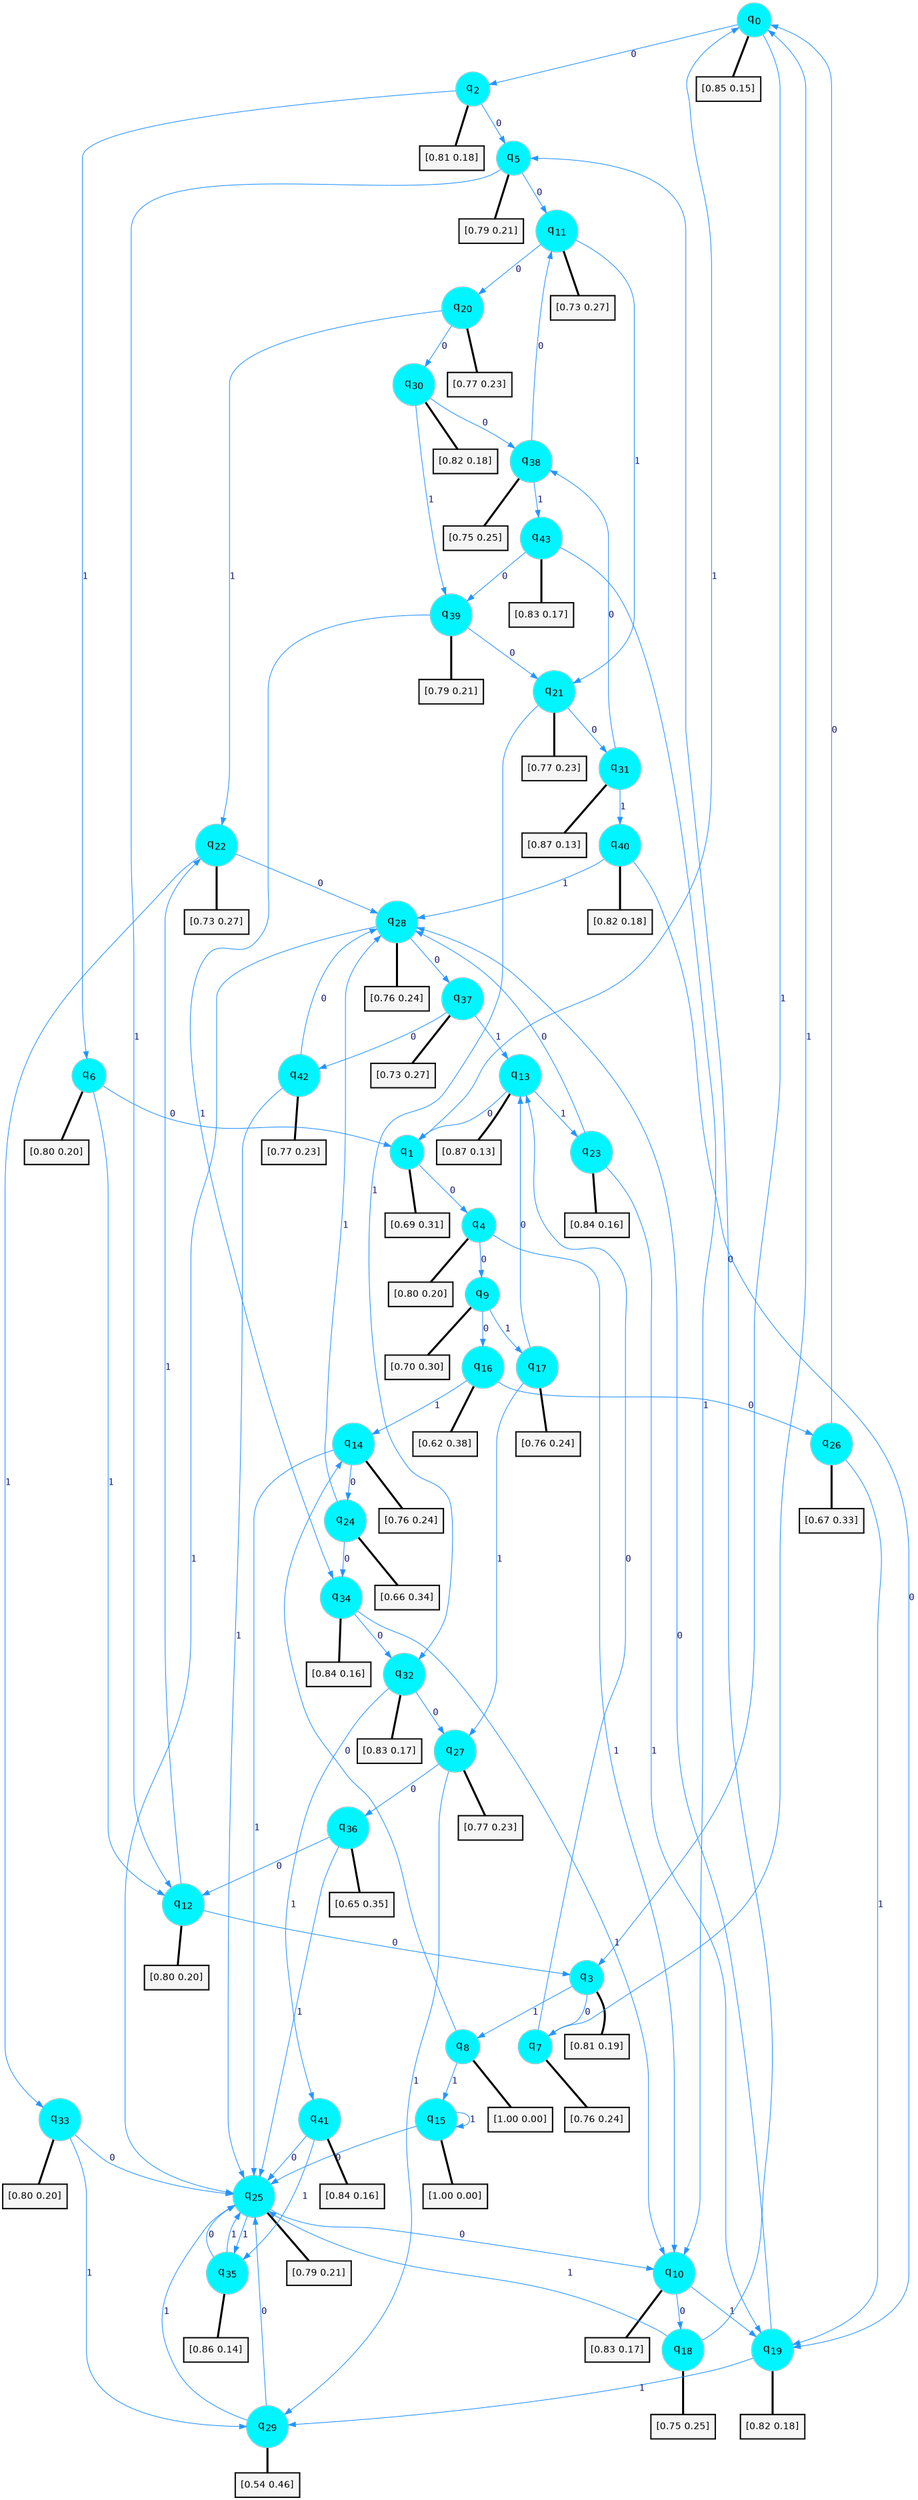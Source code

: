 digraph G {
graph [
bgcolor=transparent, dpi=300, rankdir=TD, size="40,25"];
node [
color=gray, fillcolor=turquoise1, fontcolor=black, fontname=Helvetica, fontsize=16, fontweight=bold, shape=circle, style=filled];
edge [
arrowsize=1, color=dodgerblue1, fontcolor=midnightblue, fontname=courier, fontweight=bold, penwidth=1, style=solid, weight=20];
0[label=<q<SUB>0</SUB>>];
1[label=<q<SUB>1</SUB>>];
2[label=<q<SUB>2</SUB>>];
3[label=<q<SUB>3</SUB>>];
4[label=<q<SUB>4</SUB>>];
5[label=<q<SUB>5</SUB>>];
6[label=<q<SUB>6</SUB>>];
7[label=<q<SUB>7</SUB>>];
8[label=<q<SUB>8</SUB>>];
9[label=<q<SUB>9</SUB>>];
10[label=<q<SUB>10</SUB>>];
11[label=<q<SUB>11</SUB>>];
12[label=<q<SUB>12</SUB>>];
13[label=<q<SUB>13</SUB>>];
14[label=<q<SUB>14</SUB>>];
15[label=<q<SUB>15</SUB>>];
16[label=<q<SUB>16</SUB>>];
17[label=<q<SUB>17</SUB>>];
18[label=<q<SUB>18</SUB>>];
19[label=<q<SUB>19</SUB>>];
20[label=<q<SUB>20</SUB>>];
21[label=<q<SUB>21</SUB>>];
22[label=<q<SUB>22</SUB>>];
23[label=<q<SUB>23</SUB>>];
24[label=<q<SUB>24</SUB>>];
25[label=<q<SUB>25</SUB>>];
26[label=<q<SUB>26</SUB>>];
27[label=<q<SUB>27</SUB>>];
28[label=<q<SUB>28</SUB>>];
29[label=<q<SUB>29</SUB>>];
30[label=<q<SUB>30</SUB>>];
31[label=<q<SUB>31</SUB>>];
32[label=<q<SUB>32</SUB>>];
33[label=<q<SUB>33</SUB>>];
34[label=<q<SUB>34</SUB>>];
35[label=<q<SUB>35</SUB>>];
36[label=<q<SUB>36</SUB>>];
37[label=<q<SUB>37</SUB>>];
38[label=<q<SUB>38</SUB>>];
39[label=<q<SUB>39</SUB>>];
40[label=<q<SUB>40</SUB>>];
41[label=<q<SUB>41</SUB>>];
42[label=<q<SUB>42</SUB>>];
43[label=<q<SUB>43</SUB>>];
44[label="[0.85 0.15]", shape=box,fontcolor=black, fontname=Helvetica, fontsize=14, penwidth=2, fillcolor=whitesmoke,color=black];
45[label="[0.69 0.31]", shape=box,fontcolor=black, fontname=Helvetica, fontsize=14, penwidth=2, fillcolor=whitesmoke,color=black];
46[label="[0.81 0.18]", shape=box,fontcolor=black, fontname=Helvetica, fontsize=14, penwidth=2, fillcolor=whitesmoke,color=black];
47[label="[0.81 0.19]", shape=box,fontcolor=black, fontname=Helvetica, fontsize=14, penwidth=2, fillcolor=whitesmoke,color=black];
48[label="[0.80 0.20]", shape=box,fontcolor=black, fontname=Helvetica, fontsize=14, penwidth=2, fillcolor=whitesmoke,color=black];
49[label="[0.79 0.21]", shape=box,fontcolor=black, fontname=Helvetica, fontsize=14, penwidth=2, fillcolor=whitesmoke,color=black];
50[label="[0.80 0.20]", shape=box,fontcolor=black, fontname=Helvetica, fontsize=14, penwidth=2, fillcolor=whitesmoke,color=black];
51[label="[0.76 0.24]", shape=box,fontcolor=black, fontname=Helvetica, fontsize=14, penwidth=2, fillcolor=whitesmoke,color=black];
52[label="[1.00 0.00]", shape=box,fontcolor=black, fontname=Helvetica, fontsize=14, penwidth=2, fillcolor=whitesmoke,color=black];
53[label="[0.70 0.30]", shape=box,fontcolor=black, fontname=Helvetica, fontsize=14, penwidth=2, fillcolor=whitesmoke,color=black];
54[label="[0.83 0.17]", shape=box,fontcolor=black, fontname=Helvetica, fontsize=14, penwidth=2, fillcolor=whitesmoke,color=black];
55[label="[0.73 0.27]", shape=box,fontcolor=black, fontname=Helvetica, fontsize=14, penwidth=2, fillcolor=whitesmoke,color=black];
56[label="[0.80 0.20]", shape=box,fontcolor=black, fontname=Helvetica, fontsize=14, penwidth=2, fillcolor=whitesmoke,color=black];
57[label="[0.87 0.13]", shape=box,fontcolor=black, fontname=Helvetica, fontsize=14, penwidth=2, fillcolor=whitesmoke,color=black];
58[label="[0.76 0.24]", shape=box,fontcolor=black, fontname=Helvetica, fontsize=14, penwidth=2, fillcolor=whitesmoke,color=black];
59[label="[1.00 0.00]", shape=box,fontcolor=black, fontname=Helvetica, fontsize=14, penwidth=2, fillcolor=whitesmoke,color=black];
60[label="[0.62 0.38]", shape=box,fontcolor=black, fontname=Helvetica, fontsize=14, penwidth=2, fillcolor=whitesmoke,color=black];
61[label="[0.76 0.24]", shape=box,fontcolor=black, fontname=Helvetica, fontsize=14, penwidth=2, fillcolor=whitesmoke,color=black];
62[label="[0.75 0.25]", shape=box,fontcolor=black, fontname=Helvetica, fontsize=14, penwidth=2, fillcolor=whitesmoke,color=black];
63[label="[0.82 0.18]", shape=box,fontcolor=black, fontname=Helvetica, fontsize=14, penwidth=2, fillcolor=whitesmoke,color=black];
64[label="[0.77 0.23]", shape=box,fontcolor=black, fontname=Helvetica, fontsize=14, penwidth=2, fillcolor=whitesmoke,color=black];
65[label="[0.77 0.23]", shape=box,fontcolor=black, fontname=Helvetica, fontsize=14, penwidth=2, fillcolor=whitesmoke,color=black];
66[label="[0.73 0.27]", shape=box,fontcolor=black, fontname=Helvetica, fontsize=14, penwidth=2, fillcolor=whitesmoke,color=black];
67[label="[0.84 0.16]", shape=box,fontcolor=black, fontname=Helvetica, fontsize=14, penwidth=2, fillcolor=whitesmoke,color=black];
68[label="[0.66 0.34]", shape=box,fontcolor=black, fontname=Helvetica, fontsize=14, penwidth=2, fillcolor=whitesmoke,color=black];
69[label="[0.79 0.21]", shape=box,fontcolor=black, fontname=Helvetica, fontsize=14, penwidth=2, fillcolor=whitesmoke,color=black];
70[label="[0.67 0.33]", shape=box,fontcolor=black, fontname=Helvetica, fontsize=14, penwidth=2, fillcolor=whitesmoke,color=black];
71[label="[0.77 0.23]", shape=box,fontcolor=black, fontname=Helvetica, fontsize=14, penwidth=2, fillcolor=whitesmoke,color=black];
72[label="[0.76 0.24]", shape=box,fontcolor=black, fontname=Helvetica, fontsize=14, penwidth=2, fillcolor=whitesmoke,color=black];
73[label="[0.54 0.46]", shape=box,fontcolor=black, fontname=Helvetica, fontsize=14, penwidth=2, fillcolor=whitesmoke,color=black];
74[label="[0.82 0.18]", shape=box,fontcolor=black, fontname=Helvetica, fontsize=14, penwidth=2, fillcolor=whitesmoke,color=black];
75[label="[0.87 0.13]", shape=box,fontcolor=black, fontname=Helvetica, fontsize=14, penwidth=2, fillcolor=whitesmoke,color=black];
76[label="[0.83 0.17]", shape=box,fontcolor=black, fontname=Helvetica, fontsize=14, penwidth=2, fillcolor=whitesmoke,color=black];
77[label="[0.80 0.20]", shape=box,fontcolor=black, fontname=Helvetica, fontsize=14, penwidth=2, fillcolor=whitesmoke,color=black];
78[label="[0.84 0.16]", shape=box,fontcolor=black, fontname=Helvetica, fontsize=14, penwidth=2, fillcolor=whitesmoke,color=black];
79[label="[0.86 0.14]", shape=box,fontcolor=black, fontname=Helvetica, fontsize=14, penwidth=2, fillcolor=whitesmoke,color=black];
80[label="[0.65 0.35]", shape=box,fontcolor=black, fontname=Helvetica, fontsize=14, penwidth=2, fillcolor=whitesmoke,color=black];
81[label="[0.73 0.27]", shape=box,fontcolor=black, fontname=Helvetica, fontsize=14, penwidth=2, fillcolor=whitesmoke,color=black];
82[label="[0.75 0.25]", shape=box,fontcolor=black, fontname=Helvetica, fontsize=14, penwidth=2, fillcolor=whitesmoke,color=black];
83[label="[0.79 0.21]", shape=box,fontcolor=black, fontname=Helvetica, fontsize=14, penwidth=2, fillcolor=whitesmoke,color=black];
84[label="[0.82 0.18]", shape=box,fontcolor=black, fontname=Helvetica, fontsize=14, penwidth=2, fillcolor=whitesmoke,color=black];
85[label="[0.84 0.16]", shape=box,fontcolor=black, fontname=Helvetica, fontsize=14, penwidth=2, fillcolor=whitesmoke,color=black];
86[label="[0.77 0.23]", shape=box,fontcolor=black, fontname=Helvetica, fontsize=14, penwidth=2, fillcolor=whitesmoke,color=black];
87[label="[0.83 0.17]", shape=box,fontcolor=black, fontname=Helvetica, fontsize=14, penwidth=2, fillcolor=whitesmoke,color=black];
0->2 [label=0];
0->3 [label=1];
0->44 [arrowhead=none, penwidth=3,color=black];
1->4 [label=0];
1->0 [label=1];
1->45 [arrowhead=none, penwidth=3,color=black];
2->5 [label=0];
2->6 [label=1];
2->46 [arrowhead=none, penwidth=3,color=black];
3->7 [label=0];
3->8 [label=1];
3->47 [arrowhead=none, penwidth=3,color=black];
4->9 [label=0];
4->10 [label=1];
4->48 [arrowhead=none, penwidth=3,color=black];
5->11 [label=0];
5->12 [label=1];
5->49 [arrowhead=none, penwidth=3,color=black];
6->1 [label=0];
6->12 [label=1];
6->50 [arrowhead=none, penwidth=3,color=black];
7->13 [label=0];
7->0 [label=1];
7->51 [arrowhead=none, penwidth=3,color=black];
8->14 [label=0];
8->15 [label=1];
8->52 [arrowhead=none, penwidth=3,color=black];
9->16 [label=0];
9->17 [label=1];
9->53 [arrowhead=none, penwidth=3,color=black];
10->18 [label=0];
10->19 [label=1];
10->54 [arrowhead=none, penwidth=3,color=black];
11->20 [label=0];
11->21 [label=1];
11->55 [arrowhead=none, penwidth=3,color=black];
12->3 [label=0];
12->22 [label=1];
12->56 [arrowhead=none, penwidth=3,color=black];
13->1 [label=0];
13->23 [label=1];
13->57 [arrowhead=none, penwidth=3,color=black];
14->24 [label=0];
14->25 [label=1];
14->58 [arrowhead=none, penwidth=3,color=black];
15->25 [label=0];
15->15 [label=1];
15->59 [arrowhead=none, penwidth=3,color=black];
16->26 [label=0];
16->14 [label=1];
16->60 [arrowhead=none, penwidth=3,color=black];
17->13 [label=0];
17->27 [label=1];
17->61 [arrowhead=none, penwidth=3,color=black];
18->5 [label=0];
18->25 [label=1];
18->62 [arrowhead=none, penwidth=3,color=black];
19->28 [label=0];
19->29 [label=1];
19->63 [arrowhead=none, penwidth=3,color=black];
20->30 [label=0];
20->22 [label=1];
20->64 [arrowhead=none, penwidth=3,color=black];
21->31 [label=0];
21->32 [label=1];
21->65 [arrowhead=none, penwidth=3,color=black];
22->28 [label=0];
22->33 [label=1];
22->66 [arrowhead=none, penwidth=3,color=black];
23->28 [label=0];
23->19 [label=1];
23->67 [arrowhead=none, penwidth=3,color=black];
24->34 [label=0];
24->28 [label=1];
24->68 [arrowhead=none, penwidth=3,color=black];
25->10 [label=0];
25->35 [label=1];
25->69 [arrowhead=none, penwidth=3,color=black];
26->0 [label=0];
26->19 [label=1];
26->70 [arrowhead=none, penwidth=3,color=black];
27->36 [label=0];
27->29 [label=1];
27->71 [arrowhead=none, penwidth=3,color=black];
28->37 [label=0];
28->25 [label=1];
28->72 [arrowhead=none, penwidth=3,color=black];
29->25 [label=0];
29->25 [label=1];
29->73 [arrowhead=none, penwidth=3,color=black];
30->38 [label=0];
30->39 [label=1];
30->74 [arrowhead=none, penwidth=3,color=black];
31->38 [label=0];
31->40 [label=1];
31->75 [arrowhead=none, penwidth=3,color=black];
32->27 [label=0];
32->41 [label=1];
32->76 [arrowhead=none, penwidth=3,color=black];
33->25 [label=0];
33->29 [label=1];
33->77 [arrowhead=none, penwidth=3,color=black];
34->32 [label=0];
34->10 [label=1];
34->78 [arrowhead=none, penwidth=3,color=black];
35->25 [label=0];
35->25 [label=1];
35->79 [arrowhead=none, penwidth=3,color=black];
36->12 [label=0];
36->25 [label=1];
36->80 [arrowhead=none, penwidth=3,color=black];
37->42 [label=0];
37->13 [label=1];
37->81 [arrowhead=none, penwidth=3,color=black];
38->11 [label=0];
38->43 [label=1];
38->82 [arrowhead=none, penwidth=3,color=black];
39->21 [label=0];
39->34 [label=1];
39->83 [arrowhead=none, penwidth=3,color=black];
40->19 [label=0];
40->28 [label=1];
40->84 [arrowhead=none, penwidth=3,color=black];
41->25 [label=0];
41->35 [label=1];
41->85 [arrowhead=none, penwidth=3,color=black];
42->28 [label=0];
42->25 [label=1];
42->86 [arrowhead=none, penwidth=3,color=black];
43->39 [label=0];
43->10 [label=1];
43->87 [arrowhead=none, penwidth=3,color=black];
}
